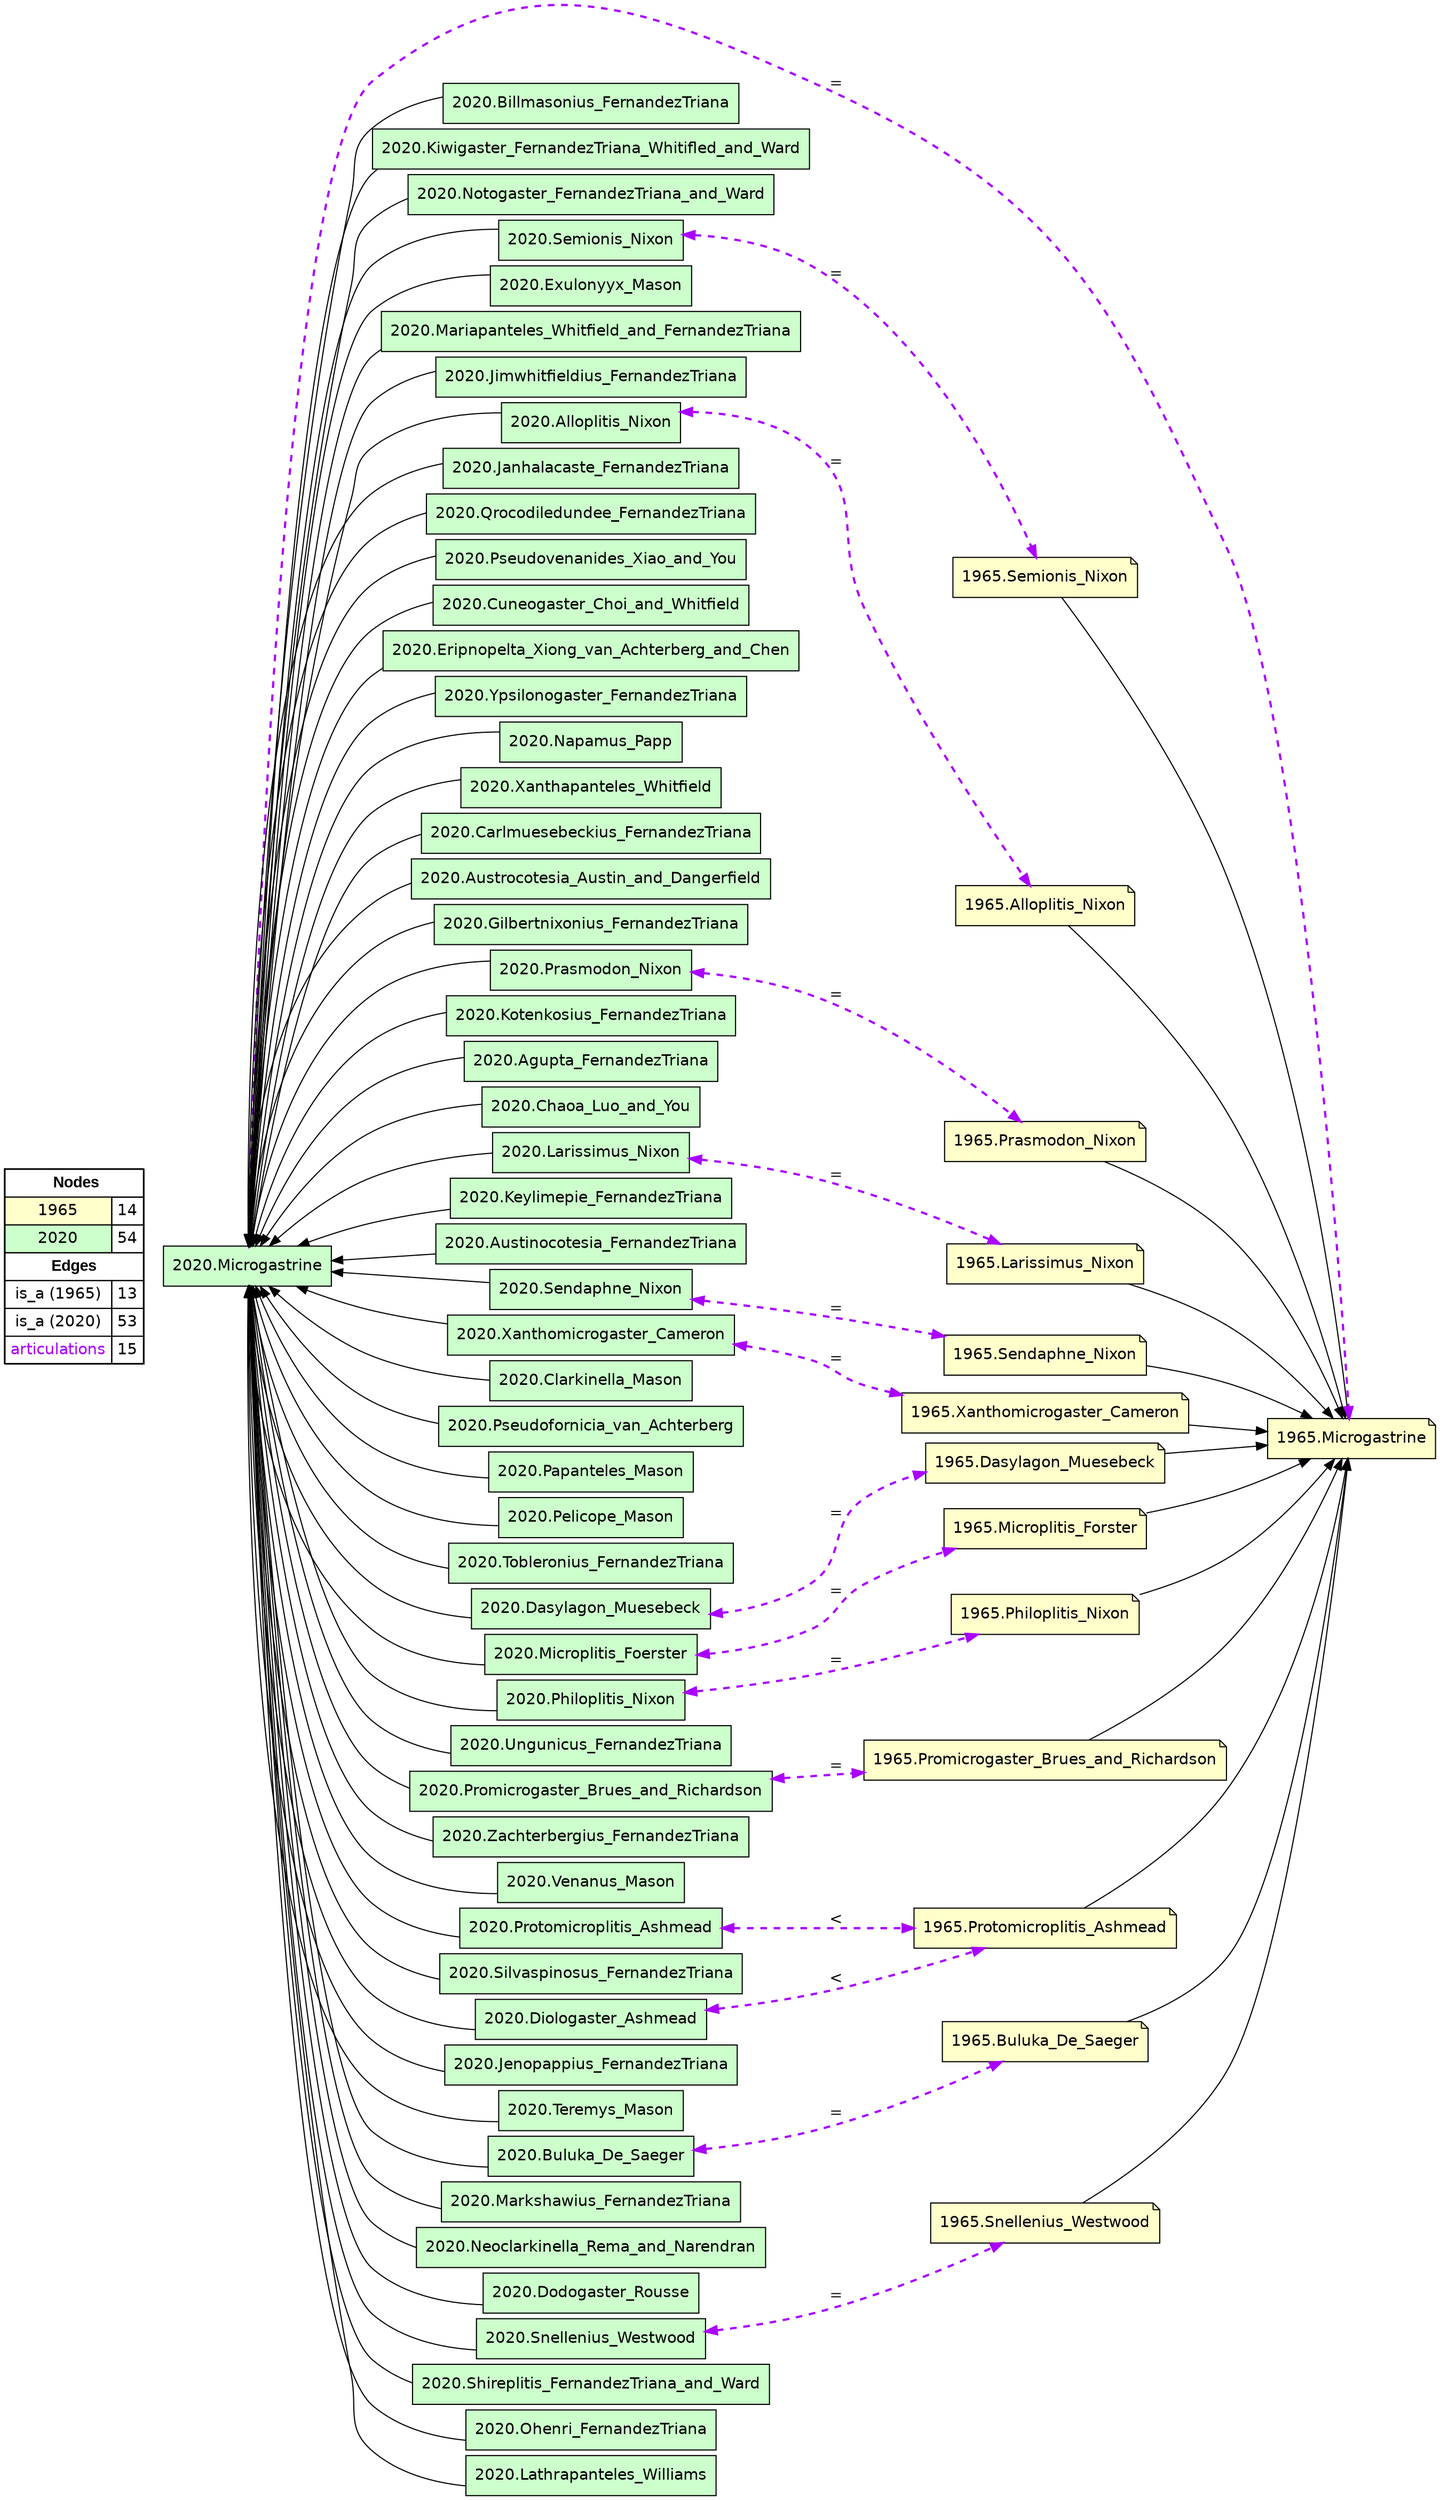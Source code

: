 digraph{
rankdir=LR
node[shape=circle style=filled fillcolor="#FFFFFF"] 
node[shape=note style=filled fillcolor="#FFFFCC" fontname="helvetica"] 
"1965.Buluka_De_Saeger"
"1965.Philoplitis_Nixon"
"1965.Semionis_Nixon"
"1965.Microgastrine"
"1965.Snellenius_Westwood"
"1965.Promicrogaster_Brues_and_Richardson"
"1965.Larissimus_Nixon"
"1965.Microplitis_Forster"
"1965.Prasmodon_Nixon"
"1965.Protomicroplitis_Ashmead"
"1965.Alloplitis_Nixon"
"1965.Sendaphne_Nixon"
"1965.Xanthomicrogaster_Cameron"
"1965.Dasylagon_Muesebeck"
node[shape=circle style=filled fillcolor="#FFFFFF"] 
node[shape=box style=filled fillcolor="#CCFFCC" fontname="helvetica"] 
"2020.Billmasonius_FernandezTriana"
"2020.Kiwigaster_FernandezTriana_Whitifled_and_Ward"
"2020.Notogaster_FernandezTriana_and_Ward"
"2020.Semionis_Nixon"
"2020.Exulonyyx_Mason"
"2020.Mariapanteles_Whitfield_and_FernandezTriana"
"2020.Jimwhitfieldius_FernandezTriana"
"2020.Alloplitis_Nixon"
"2020.Janhalacaste_FernandezTriana"
"2020.Qrocodiledundee_FernandezTriana"
"2020.Pseudovenanides_Xiao_and_You"
"2020.Cuneogaster_Choi_and_Whitfield"
"2020.Eripnopelta_Xiong_van_Achterberg_and_Chen"
"2020.Ypsilonogaster_FernandezTriana"
"2020.Napamus_Papp"
"2020.Microgastrine"
"2020.Xanthapanteles_Whitfield"
"2020.Carlmuesebeckius_FernandezTriana"
"2020.Austrocotesia_Austin_and_Dangerfield"
"2020.Gilbertnixonius_FernandezTriana"
"2020.Prasmodon_Nixon"
"2020.Kotenkosius_FernandezTriana"
"2020.Agupta_FernandezTriana"
"2020.Chaoa_Luo_and_You"
"2020.Larissimus_Nixon"
"2020.Keylimepie_FernandezTriana"
"2020.Austinocotesia_FernandezTriana"
"2020.Sendaphne_Nixon"
"2020.Xanthomicrogaster_Cameron"
"2020.Clarkinella_Mason"
"2020.Pseudofornicia_van_Achterberg"
"2020.Papanteles_Mason"
"2020.Pelicope_Mason"
"2020.Tobleronius_FernandezTriana"
"2020.Dasylagon_Muesebeck"
"2020.Microplitis_Foerster"
"2020.Diologaster_Ashmead"
"2020.Ungunicus_FernandezTriana"
"2020.Philoplitis_Nixon"
"2020.Zachterbergius_FernandezTriana"
"2020.Venanus_Mason"
"2020.Promicrogaster_Brues_and_Richardson"
"2020.Silvaspinosus_FernandezTriana"
"2020.Buluka_De_Saeger"
"2020.Jenopappius_FernandezTriana"
"2020.Teremys_Mason"
"2020.Snellenius_Westwood"
"2020.Markshawius_FernandezTriana"
"2020.Neoclarkinella_Rema_and_Narendran"
"2020.Dodogaster_Rousse"
"2020.Protomicroplitis_Ashmead"
"2020.Shireplitis_FernandezTriana_and_Ward"
"2020.Ohenri_FernandezTriana"
"2020.Lathrapanteles_Williams"
edge[style=solid color="#000000" constraint=true penwidth=1 dir=forward]
edge[style=solid color="#000000" constraint=true penwidth=1 dir=forward]
"1965.Sendaphne_Nixon" -> "1965.Microgastrine"
"1965.Dasylagon_Muesebeck" -> "1965.Microgastrine"
"1965.Protomicroplitis_Ashmead" -> "1965.Microgastrine"
"1965.Snellenius_Westwood" -> "1965.Microgastrine"
"1965.Prasmodon_Nixon" -> "1965.Microgastrine"
"1965.Microplitis_Forster" -> "1965.Microgastrine"
"1965.Philoplitis_Nixon" -> "1965.Microgastrine"
"1965.Xanthomicrogaster_Cameron" -> "1965.Microgastrine"
"1965.Promicrogaster_Brues_and_Richardson" -> "1965.Microgastrine"
"1965.Semionis_Nixon" -> "1965.Microgastrine"
"1965.Alloplitis_Nixon" -> "1965.Microgastrine"
"1965.Larissimus_Nixon" -> "1965.Microgastrine"
"1965.Buluka_De_Saeger" -> "1965.Microgastrine"
edge[style=solid color="#000000" constraint=true penwidth=1 dir=forward]
edge[style=solid color="#000000" constraint=true penwidth=1 dir=forward]
"2020.Microgastrine" -> "2020.Microplitis_Foerster" [dir=back]
"2020.Microgastrine" -> "2020.Xanthomicrogaster_Cameron" [dir=back]
"2020.Microgastrine" -> "2020.Dodogaster_Rousse" [dir=back]
"2020.Microgastrine" -> "2020.Buluka_De_Saeger" [dir=back]
"2020.Microgastrine" -> "2020.Kiwigaster_FernandezTriana_Whitifled_and_Ward" [dir=back]
"2020.Microgastrine" -> "2020.Zachterbergius_FernandezTriana" [dir=back]
"2020.Microgastrine" -> "2020.Shireplitis_FernandezTriana_and_Ward" [dir=back]
"2020.Microgastrine" -> "2020.Exulonyyx_Mason" [dir=back]
"2020.Microgastrine" -> "2020.Austrocotesia_Austin_and_Dangerfield" [dir=back]
"2020.Microgastrine" -> "2020.Eripnopelta_Xiong_van_Achterberg_and_Chen" [dir=back]
"2020.Microgastrine" -> "2020.Chaoa_Luo_and_You" [dir=back]
"2020.Microgastrine" -> "2020.Pseudofornicia_van_Achterberg" [dir=back]
"2020.Microgastrine" -> "2020.Sendaphne_Nixon" [dir=back]
"2020.Microgastrine" -> "2020.Agupta_FernandezTriana" [dir=back]
"2020.Microgastrine" -> "2020.Prasmodon_Nixon" [dir=back]
"2020.Microgastrine" -> "2020.Larissimus_Nixon" [dir=back]
"2020.Microgastrine" -> "2020.Ungunicus_FernandezTriana" [dir=back]
"2020.Microgastrine" -> "2020.Cuneogaster_Choi_and_Whitfield" [dir=back]
"2020.Microgastrine" -> "2020.Silvaspinosus_FernandezTriana" [dir=back]
"2020.Microgastrine" -> "2020.Protomicroplitis_Ashmead" [dir=back]
"2020.Microgastrine" -> "2020.Papanteles_Mason" [dir=back]
"2020.Microgastrine" -> "2020.Austinocotesia_FernandezTriana" [dir=back]
"2020.Microgastrine" -> "2020.Venanus_Mason" [dir=back]
"2020.Microgastrine" -> "2020.Neoclarkinella_Rema_and_Narendran" [dir=back]
"2020.Microgastrine" -> "2020.Jenopappius_FernandezTriana" [dir=back]
"2020.Microgastrine" -> "2020.Kotenkosius_FernandezTriana" [dir=back]
"2020.Microgastrine" -> "2020.Markshawius_FernandezTriana" [dir=back]
"2020.Microgastrine" -> "2020.Diologaster_Ashmead" [dir=back]
"2020.Microgastrine" -> "2020.Lathrapanteles_Williams" [dir=back]
"2020.Microgastrine" -> "2020.Ypsilonogaster_FernandezTriana" [dir=back]
"2020.Microgastrine" -> "2020.Semionis_Nixon" [dir=back]
"2020.Microgastrine" -> "2020.Alloplitis_Nixon" [dir=back]
"2020.Microgastrine" -> "2020.Teremys_Mason" [dir=back]
"2020.Microgastrine" -> "2020.Pseudovenanides_Xiao_and_You" [dir=back]
"2020.Microgastrine" -> "2020.Jimwhitfieldius_FernandezTriana" [dir=back]
"2020.Microgastrine" -> "2020.Mariapanteles_Whitfield_and_FernandezTriana" [dir=back]
"2020.Microgastrine" -> "2020.Promicrogaster_Brues_and_Richardson" [dir=back]
"2020.Microgastrine" -> "2020.Carlmuesebeckius_FernandezTriana" [dir=back]
"2020.Microgastrine" -> "2020.Snellenius_Westwood" [dir=back]
"2020.Microgastrine" -> "2020.Ohenri_FernandezTriana" [dir=back]
"2020.Microgastrine" -> "2020.Keylimepie_FernandezTriana" [dir=back]
"2020.Microgastrine" -> "2020.Clarkinella_Mason" [dir=back]
"2020.Microgastrine" -> "2020.Pelicope_Mason" [dir=back]
"2020.Microgastrine" -> "2020.Janhalacaste_FernandezTriana" [dir=back]
"2020.Microgastrine" -> "2020.Tobleronius_FernandezTriana" [dir=back]
"2020.Microgastrine" -> "2020.Notogaster_FernandezTriana_and_Ward" [dir=back]
"2020.Microgastrine" -> "2020.Xanthapanteles_Whitfield" [dir=back]
"2020.Microgastrine" -> "2020.Gilbertnixonius_FernandezTriana" [dir=back]
"2020.Microgastrine" -> "2020.Napamus_Papp" [dir=back]
"2020.Microgastrine" -> "2020.Philoplitis_Nixon" [dir=back]
"2020.Microgastrine" -> "2020.Billmasonius_FernandezTriana" [dir=back]
"2020.Microgastrine" -> "2020.Dasylagon_Muesebeck" [dir=back]
"2020.Microgastrine" -> "2020.Qrocodiledundee_FernandezTriana" [dir=back]
edge[style=solid color="#000000" constraint=true penwidth=1 dir=forward]
edge[style=dashed color="#AA00FF" constraint=true penwidth=2 dir=both]
"2020.Snellenius_Westwood" -> "1965.Snellenius_Westwood" [label="="]
"2020.Alloplitis_Nixon" -> "1965.Alloplitis_Nixon" [label="="]
"2020.Dasylagon_Muesebeck" -> "1965.Dasylagon_Muesebeck" [label="="]
"2020.Microplitis_Foerster" -> "1965.Microplitis_Forster" [label="="]
"2020.Promicrogaster_Brues_and_Richardson" -> "1965.Promicrogaster_Brues_and_Richardson" [label="="]
"2020.Xanthomicrogaster_Cameron" -> "1965.Xanthomicrogaster_Cameron" [label="="]
"2020.Larissimus_Nixon" -> "1965.Larissimus_Nixon" [label="="]
"2020.Protomicroplitis_Ashmead" -> "1965.Protomicroplitis_Ashmead" [label="<"]
"2020.Sendaphne_Nixon" -> "1965.Sendaphne_Nixon" [label="="]
"2020.Microgastrine" -> "1965.Microgastrine" [label="="]
"2020.Buluka_De_Saeger" -> "1965.Buluka_De_Saeger" [label="="]
"2020.Philoplitis_Nixon" -> "1965.Philoplitis_Nixon" [label="="]
"2020.Semionis_Nixon" -> "1965.Semionis_Nixon" [label="="]
"2020.Prasmodon_Nixon" -> "1965.Prasmodon_Nixon" [label="="]
"2020.Diologaster_Ashmead" -> "1965.Protomicroplitis_Ashmead" [label="<"]
node[shape=box] 
{rank=source Legend [fillcolor= white margin=0 label=< 
 <TABLE BORDER="0" CELLBORDER="1" CELLSPACING="0" CELLPADDING="4"> 
<TR> <TD COLSPAN="2"><font face="Arial Black"> Nodes</font></TD> </TR> 
<TR> 
 <TD bgcolor="#FFFFCC" fontname="helvetica">1965</TD> 
 <TD>14</TD> 
 </TR> 
<TR> 
 <TD bgcolor="#CCFFCC" fontname="helvetica">2020</TD> 
 <TD>54</TD> 
 </TR> 
<TR> <TD COLSPAN="2"><font face = "Arial Black"> Edges </font></TD> </TR> 
<TR> 
 <TD><font color ="#000000">is_a (1965)</font></TD><TD>13</TD>
</TR>
<TR> 
 <TD><font color ="#000000">is_a (2020)</font></TD><TD>53</TD>
</TR>
<TR> 
 <TD><font color ="#AA00FF">articulations</font></TD><TD>15</TD>
</TR>
</TABLE> 
 >] } 
}